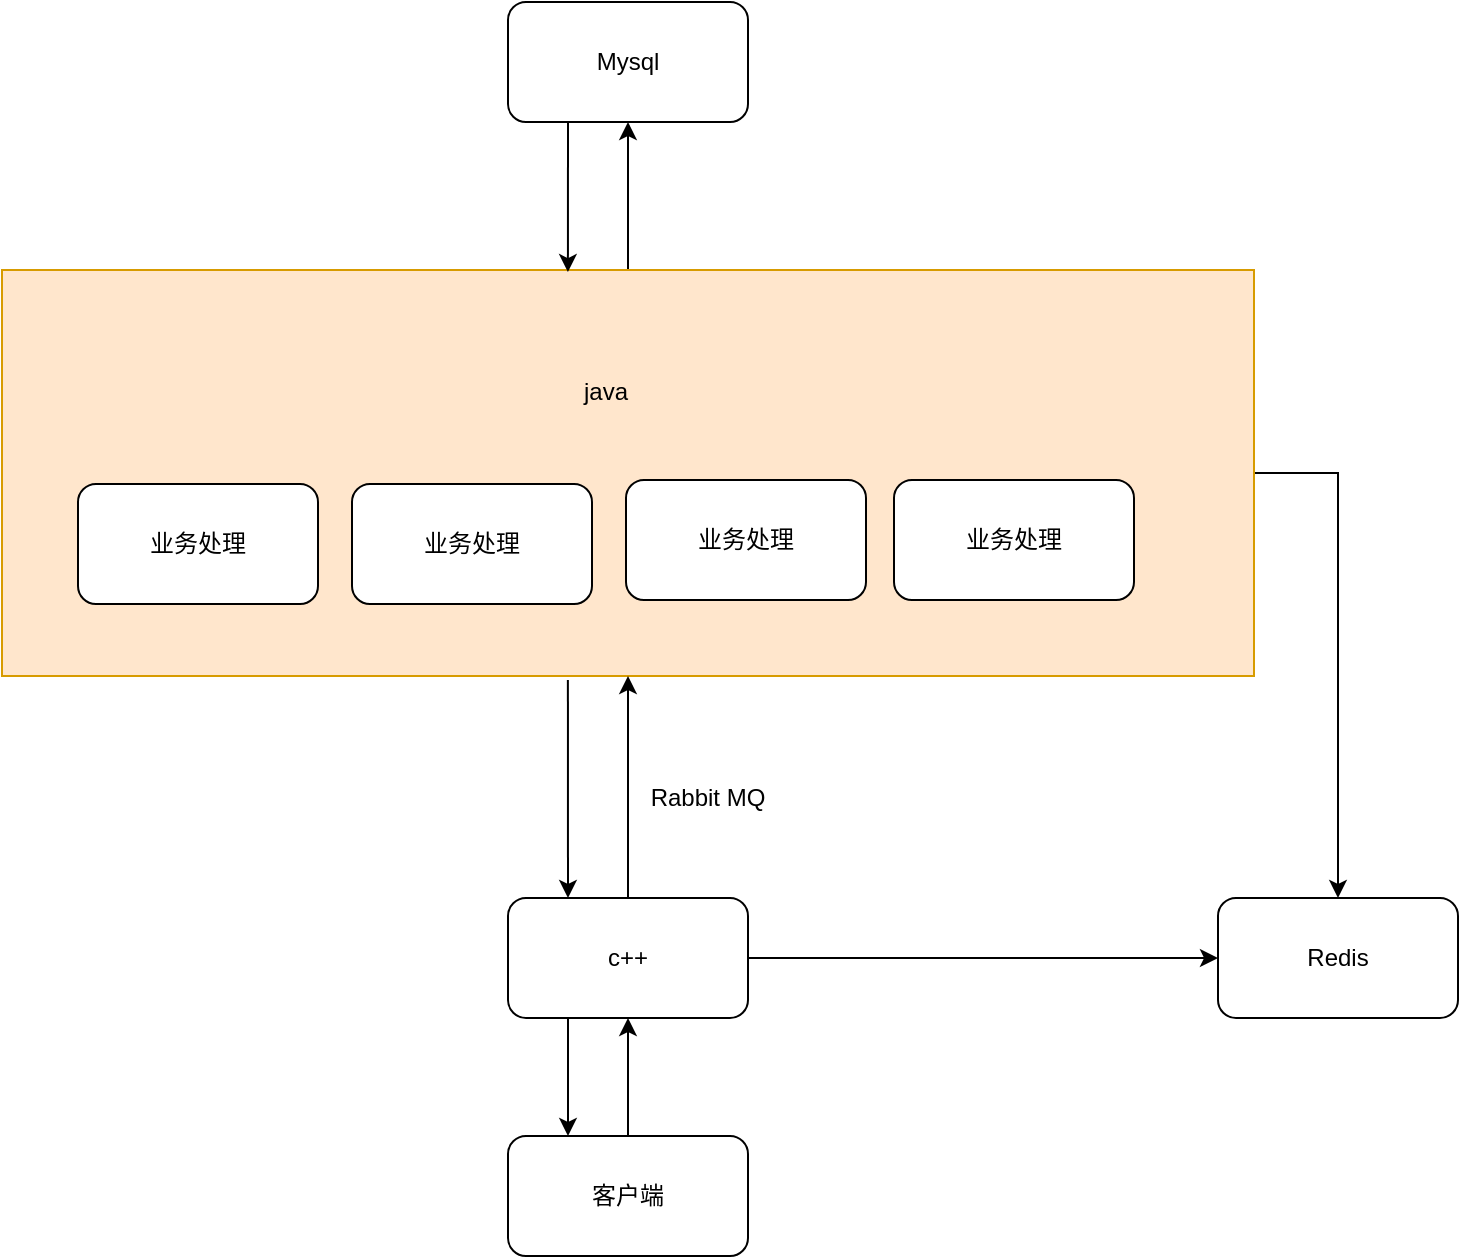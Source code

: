 <mxfile version="25.0.3">
  <diagram name="第 1 页" id="kcQXQSUT1It2r0rhMfiR">
    <mxGraphModel dx="1434" dy="746" grid="0" gridSize="10" guides="1" tooltips="1" connect="1" arrows="1" fold="1" page="0" pageScale="1" pageWidth="827" pageHeight="1169" math="0" shadow="0">
      <root>
        <mxCell id="0" />
        <mxCell id="1" parent="0" />
        <mxCell id="n2hlyddYiThPnWGno8mT-13" style="edgeStyle=orthogonalEdgeStyle;rounded=0;orthogonalLoop=1;jettySize=auto;html=1;exitX=1;exitY=0.5;exitDx=0;exitDy=0;entryX=0.5;entryY=0;entryDx=0;entryDy=0;" edge="1" parent="1" source="n2hlyddYiThPnWGno8mT-8" target="n2hlyddYiThPnWGno8mT-10">
          <mxGeometry relative="1" as="geometry" />
        </mxCell>
        <mxCell id="n2hlyddYiThPnWGno8mT-15" style="edgeStyle=orthogonalEdgeStyle;rounded=0;orthogonalLoop=1;jettySize=auto;html=1;exitX=0.5;exitY=0;exitDx=0;exitDy=0;" edge="1" parent="1" source="n2hlyddYiThPnWGno8mT-8" target="n2hlyddYiThPnWGno8mT-14">
          <mxGeometry relative="1" as="geometry" />
        </mxCell>
        <mxCell id="n2hlyddYiThPnWGno8mT-8" value="" style="rounded=0;whiteSpace=wrap;html=1;fillColor=#ffe6cc;strokeColor=#d79b00;" vertex="1" parent="1">
          <mxGeometry x="77" y="249" width="626" height="203" as="geometry" />
        </mxCell>
        <mxCell id="n2hlyddYiThPnWGno8mT-19" style="edgeStyle=orthogonalEdgeStyle;rounded=0;orthogonalLoop=1;jettySize=auto;html=1;exitX=0.5;exitY=0;exitDx=0;exitDy=0;entryX=0.5;entryY=1;entryDx=0;entryDy=0;" edge="1" parent="1" source="n2hlyddYiThPnWGno8mT-2" target="n2hlyddYiThPnWGno8mT-3">
          <mxGeometry relative="1" as="geometry" />
        </mxCell>
        <mxCell id="n2hlyddYiThPnWGno8mT-2" value="客户端" style="rounded=1;whiteSpace=wrap;html=1;" vertex="1" parent="1">
          <mxGeometry x="330" y="682" width="120" height="60" as="geometry" />
        </mxCell>
        <mxCell id="n2hlyddYiThPnWGno8mT-11" style="edgeStyle=orthogonalEdgeStyle;rounded=0;orthogonalLoop=1;jettySize=auto;html=1;exitX=1;exitY=0.5;exitDx=0;exitDy=0;" edge="1" parent="1" source="n2hlyddYiThPnWGno8mT-3" target="n2hlyddYiThPnWGno8mT-10">
          <mxGeometry relative="1" as="geometry" />
        </mxCell>
        <mxCell id="n2hlyddYiThPnWGno8mT-12" style="edgeStyle=orthogonalEdgeStyle;rounded=0;orthogonalLoop=1;jettySize=auto;html=1;exitX=0.5;exitY=0;exitDx=0;exitDy=0;entryX=0.5;entryY=1;entryDx=0;entryDy=0;" edge="1" parent="1" source="n2hlyddYiThPnWGno8mT-3" target="n2hlyddYiThPnWGno8mT-8">
          <mxGeometry relative="1" as="geometry" />
        </mxCell>
        <mxCell id="n2hlyddYiThPnWGno8mT-20" style="edgeStyle=orthogonalEdgeStyle;rounded=0;orthogonalLoop=1;jettySize=auto;html=1;exitX=0.25;exitY=1;exitDx=0;exitDy=0;entryX=0.25;entryY=0;entryDx=0;entryDy=0;" edge="1" parent="1" source="n2hlyddYiThPnWGno8mT-3" target="n2hlyddYiThPnWGno8mT-2">
          <mxGeometry relative="1" as="geometry" />
        </mxCell>
        <mxCell id="n2hlyddYiThPnWGno8mT-3" value="c++" style="rounded=1;whiteSpace=wrap;html=1;" vertex="1" parent="1">
          <mxGeometry x="330" y="563" width="120" height="60" as="geometry" />
        </mxCell>
        <mxCell id="n2hlyddYiThPnWGno8mT-4" value="业务处理" style="rounded=1;whiteSpace=wrap;html=1;" vertex="1" parent="1">
          <mxGeometry x="252" y="356" width="120" height="60" as="geometry" />
        </mxCell>
        <mxCell id="n2hlyddYiThPnWGno8mT-5" value="业务处理" style="rounded=1;whiteSpace=wrap;html=1;" vertex="1" parent="1">
          <mxGeometry x="389" y="354" width="120" height="60" as="geometry" />
        </mxCell>
        <mxCell id="n2hlyddYiThPnWGno8mT-6" value="业务处理" style="rounded=1;whiteSpace=wrap;html=1;" vertex="1" parent="1">
          <mxGeometry x="523" y="354" width="120" height="60" as="geometry" />
        </mxCell>
        <mxCell id="n2hlyddYiThPnWGno8mT-7" value="业务处理" style="rounded=1;whiteSpace=wrap;html=1;" vertex="1" parent="1">
          <mxGeometry x="115" y="356" width="120" height="60" as="geometry" />
        </mxCell>
        <mxCell id="n2hlyddYiThPnWGno8mT-9" value="java" style="text;html=1;align=center;verticalAlign=middle;whiteSpace=wrap;rounded=0;" vertex="1" parent="1">
          <mxGeometry x="349" y="295" width="60" height="30" as="geometry" />
        </mxCell>
        <mxCell id="n2hlyddYiThPnWGno8mT-10" value="Redis" style="rounded=1;whiteSpace=wrap;html=1;" vertex="1" parent="1">
          <mxGeometry x="685" y="563" width="120" height="60" as="geometry" />
        </mxCell>
        <mxCell id="n2hlyddYiThPnWGno8mT-14" value="Mysql" style="rounded=1;whiteSpace=wrap;html=1;" vertex="1" parent="1">
          <mxGeometry x="330" y="115" width="120" height="60" as="geometry" />
        </mxCell>
        <mxCell id="n2hlyddYiThPnWGno8mT-16" style="edgeStyle=orthogonalEdgeStyle;rounded=0;orthogonalLoop=1;jettySize=auto;html=1;exitX=0.25;exitY=1;exitDx=0;exitDy=0;entryX=0.452;entryY=0.005;entryDx=0;entryDy=0;entryPerimeter=0;" edge="1" parent="1" source="n2hlyddYiThPnWGno8mT-14" target="n2hlyddYiThPnWGno8mT-8">
          <mxGeometry relative="1" as="geometry" />
        </mxCell>
        <mxCell id="n2hlyddYiThPnWGno8mT-18" style="edgeStyle=orthogonalEdgeStyle;rounded=0;orthogonalLoop=1;jettySize=auto;html=1;exitX=0.25;exitY=0;exitDx=0;exitDy=0;entryX=0.452;entryY=1.01;entryDx=0;entryDy=0;entryPerimeter=0;endArrow=none;endFill=0;startArrow=classic;startFill=1;" edge="1" parent="1" source="n2hlyddYiThPnWGno8mT-3" target="n2hlyddYiThPnWGno8mT-8">
          <mxGeometry relative="1" as="geometry" />
        </mxCell>
        <mxCell id="n2hlyddYiThPnWGno8mT-21" value="Rabbit MQ" style="text;html=1;align=center;verticalAlign=middle;whiteSpace=wrap;rounded=0;" vertex="1" parent="1">
          <mxGeometry x="400" y="498" width="60" height="30" as="geometry" />
        </mxCell>
      </root>
    </mxGraphModel>
  </diagram>
</mxfile>
